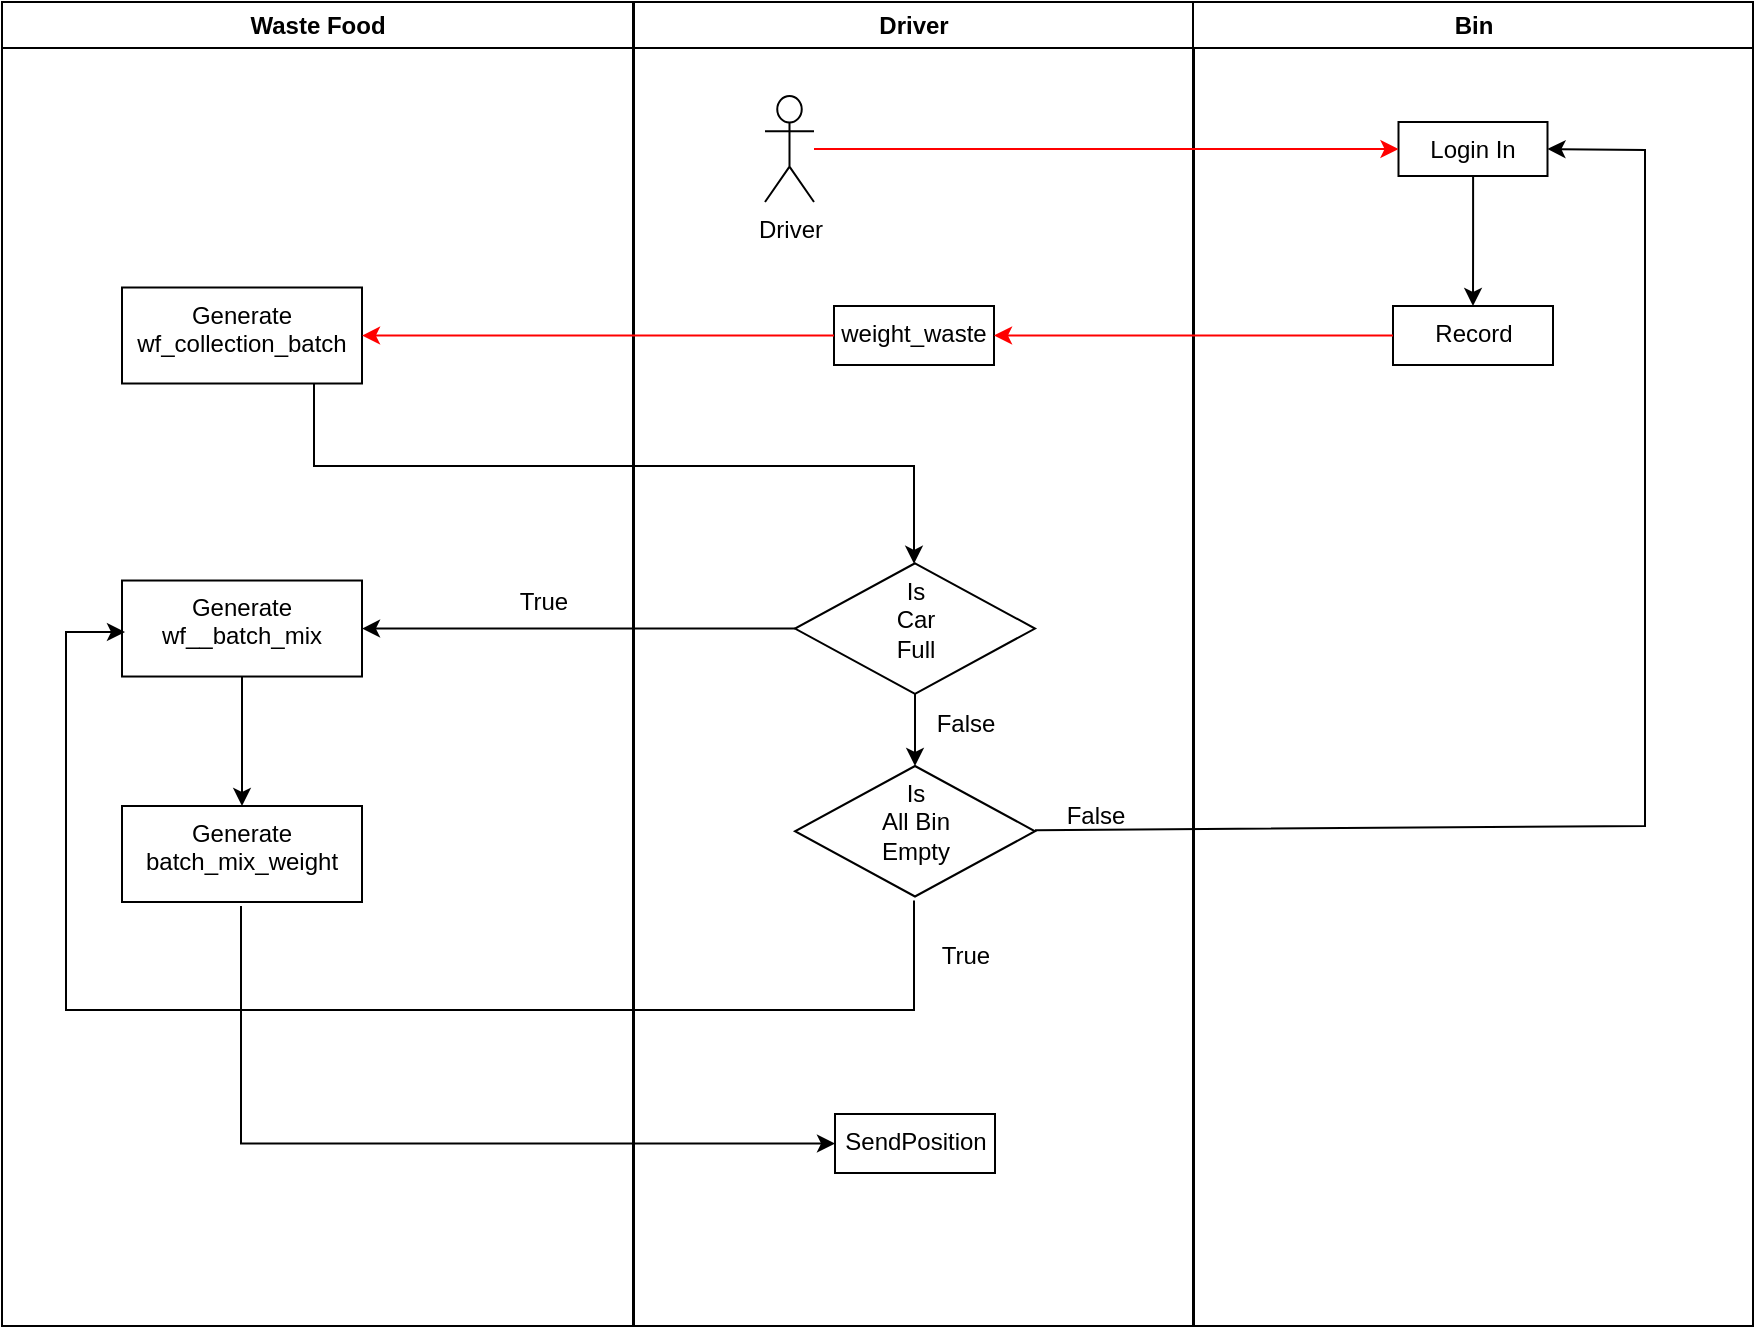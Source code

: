 <mxfile version="21.3.6" type="github">
  <diagram name="Page-1" id="e7e014a7-5840-1c2e-5031-d8a46d1fe8dd">
    <mxGraphModel dx="954" dy="559" grid="1" gridSize="10" guides="1" tooltips="1" connect="1" arrows="1" fold="1" page="1" pageScale="1" pageWidth="1169" pageHeight="826" background="none" math="0" shadow="0">
      <root>
        <mxCell id="0" />
        <mxCell id="1" parent="0" />
        <mxCell id="3" value="Driver" style="swimlane;whiteSpace=wrap" parent="1" vertex="1">
          <mxGeometry x="445" y="128" width="280" height="662" as="geometry" />
        </mxCell>
        <mxCell id="98_nirPGDP6k1_eJu0Is-47" value="Driver" style="shape=umlActor;verticalLabelPosition=bottom;verticalAlign=top;html=1;outlineConnect=0;" vertex="1" parent="3">
          <mxGeometry x="65.5" y="47" width="24.5" height="53" as="geometry" />
        </mxCell>
        <mxCell id="98_nirPGDP6k1_eJu0Is-55" value="weight_waste" style="whiteSpace=wrap;html=1;verticalAlign=top;" vertex="1" parent="3">
          <mxGeometry x="100" y="152" width="80" height="29.5" as="geometry" />
        </mxCell>
        <mxCell id="98_nirPGDP6k1_eJu0Is-69" value="" style="edgeStyle=orthogonalEdgeStyle;rounded=0;orthogonalLoop=1;jettySize=auto;html=1;" edge="1" parent="3" source="98_nirPGDP6k1_eJu0Is-61" target="98_nirPGDP6k1_eJu0Is-68">
          <mxGeometry relative="1" as="geometry" />
        </mxCell>
        <mxCell id="98_nirPGDP6k1_eJu0Is-61" value="Is&lt;br&gt;Car&lt;br&gt;Full" style="rhombus;whiteSpace=wrap;html=1;verticalAlign=top;" vertex="1" parent="3">
          <mxGeometry x="80.5" y="280.63" width="120" height="65.25" as="geometry" />
        </mxCell>
        <mxCell id="98_nirPGDP6k1_eJu0Is-68" value="Is&lt;br&gt;All Bin&lt;br&gt;Empty" style="rhombus;whiteSpace=wrap;html=1;verticalAlign=top;" vertex="1" parent="3">
          <mxGeometry x="80.5" y="382" width="120" height="65.25" as="geometry" />
        </mxCell>
        <mxCell id="98_nirPGDP6k1_eJu0Is-73" value="False" style="text;html=1;strokeColor=none;fillColor=none;align=center;verticalAlign=middle;whiteSpace=wrap;rounded=0;" vertex="1" parent="3">
          <mxGeometry x="135.5" y="345.88" width="60" height="30" as="geometry" />
        </mxCell>
        <mxCell id="98_nirPGDP6k1_eJu0Is-79" value="SendPosition" style="whiteSpace=wrap;html=1;verticalAlign=top;" vertex="1" parent="3">
          <mxGeometry x="100.5" y="556" width="80" height="29.5" as="geometry" />
        </mxCell>
        <mxCell id="98_nirPGDP6k1_eJu0Is-81" value="True" style="text;html=1;strokeColor=none;fillColor=none;align=center;verticalAlign=middle;whiteSpace=wrap;rounded=0;" vertex="1" parent="3">
          <mxGeometry x="135.5" y="462" width="60" height="30" as="geometry" />
        </mxCell>
        <mxCell id="98_nirPGDP6k1_eJu0Is-84" value="" style="endArrow=classic;html=1;rounded=0;entryX=1;entryY=0.5;entryDx=0;entryDy=0;" edge="1" parent="3" target="98_nirPGDP6k1_eJu0Is-51">
          <mxGeometry width="50" height="50" relative="1" as="geometry">
            <mxPoint x="200.5" y="414.13" as="sourcePoint" />
            <mxPoint x="415.5" y="112" as="targetPoint" />
            <Array as="points">
              <mxPoint x="505.5" y="412" />
              <mxPoint x="505.5" y="74" />
            </Array>
          </mxGeometry>
        </mxCell>
        <mxCell id="98_nirPGDP6k1_eJu0Is-85" value="False" style="text;html=1;strokeColor=none;fillColor=none;align=center;verticalAlign=middle;whiteSpace=wrap;rounded=0;" vertex="1" parent="3">
          <mxGeometry x="200.5" y="392" width="60" height="30" as="geometry" />
        </mxCell>
        <mxCell id="4" value="Bin" style="swimlane;whiteSpace=wrap" parent="1" vertex="1">
          <mxGeometry x="724.5" y="128" width="280" height="662" as="geometry" />
        </mxCell>
        <mxCell id="98_nirPGDP6k1_eJu0Is-54" value="" style="edgeStyle=orthogonalEdgeStyle;rounded=0;orthogonalLoop=1;jettySize=auto;html=1;" edge="1" parent="4" source="98_nirPGDP6k1_eJu0Is-51" target="98_nirPGDP6k1_eJu0Is-53">
          <mxGeometry relative="1" as="geometry" />
        </mxCell>
        <mxCell id="98_nirPGDP6k1_eJu0Is-51" value="Login In" style="whiteSpace=wrap;html=1;verticalAlign=top;" vertex="1" parent="4">
          <mxGeometry x="102.75" y="60" width="74.5" height="27" as="geometry" />
        </mxCell>
        <mxCell id="98_nirPGDP6k1_eJu0Is-53" value="Record" style="whiteSpace=wrap;html=1;verticalAlign=top;" vertex="1" parent="4">
          <mxGeometry x="100" y="152" width="80" height="29.5" as="geometry" />
        </mxCell>
        <mxCell id="98_nirPGDP6k1_eJu0Is-46" value="" style="edgeStyle=orthogonalEdgeStyle;rounded=0;orthogonalLoop=1;jettySize=auto;html=1;" edge="1" parent="1" source="30">
          <mxGeometry relative="1" as="geometry">
            <mxPoint x="639.5" y="583" as="targetPoint" />
          </mxGeometry>
        </mxCell>
        <mxCell id="98_nirPGDP6k1_eJu0Is-52" value="" style="edgeStyle=orthogonalEdgeStyle;rounded=0;orthogonalLoop=1;jettySize=auto;html=1;strokeColor=#FF0000;" edge="1" parent="1" source="98_nirPGDP6k1_eJu0Is-47" target="98_nirPGDP6k1_eJu0Is-51">
          <mxGeometry relative="1" as="geometry" />
        </mxCell>
        <mxCell id="98_nirPGDP6k1_eJu0Is-56" value="" style="edgeStyle=orthogonalEdgeStyle;rounded=0;orthogonalLoop=1;jettySize=auto;html=1;strokeColor=#FF0000;" edge="1" parent="1" source="98_nirPGDP6k1_eJu0Is-53" target="98_nirPGDP6k1_eJu0Is-55">
          <mxGeometry relative="1" as="geometry" />
        </mxCell>
        <mxCell id="2" value="Waste Food" style="swimlane;whiteSpace=wrap" parent="1" vertex="1">
          <mxGeometry x="129" y="128" width="315.5" height="662" as="geometry" />
        </mxCell>
        <mxCell id="98_nirPGDP6k1_eJu0Is-57" value="Generate &lt;br&gt;wf_collection_batch" style="whiteSpace=wrap;html=1;verticalAlign=top;" vertex="1" parent="2">
          <mxGeometry x="60" y="142.75" width="120" height="48" as="geometry" />
        </mxCell>
        <mxCell id="98_nirPGDP6k1_eJu0Is-66" value="" style="edgeStyle=orthogonalEdgeStyle;rounded=0;orthogonalLoop=1;jettySize=auto;html=1;" edge="1" parent="2" source="98_nirPGDP6k1_eJu0Is-63" target="98_nirPGDP6k1_eJu0Is-65">
          <mxGeometry relative="1" as="geometry" />
        </mxCell>
        <mxCell id="98_nirPGDP6k1_eJu0Is-63" value="Generate&lt;br&gt;wf__batch_mix" style="whiteSpace=wrap;html=1;verticalAlign=top;" vertex="1" parent="2">
          <mxGeometry x="60" y="289.26" width="120" height="48" as="geometry" />
        </mxCell>
        <mxCell id="98_nirPGDP6k1_eJu0Is-65" value="Generate&lt;br&gt;batch_mix_weight" style="whiteSpace=wrap;html=1;verticalAlign=top;" vertex="1" parent="2">
          <mxGeometry x="60" y="402" width="120" height="48" as="geometry" />
        </mxCell>
        <mxCell id="98_nirPGDP6k1_eJu0Is-67" value="True" style="text;html=1;strokeColor=none;fillColor=none;align=center;verticalAlign=middle;whiteSpace=wrap;rounded=0;" vertex="1" parent="2">
          <mxGeometry x="241" y="285" width="60" height="30" as="geometry" />
        </mxCell>
        <mxCell id="98_nirPGDP6k1_eJu0Is-78" value="" style="edgeStyle=orthogonalEdgeStyle;rounded=0;orthogonalLoop=1;jettySize=auto;html=1;entryX=0;entryY=0.5;entryDx=0;entryDy=0;" edge="1" parent="2" target="98_nirPGDP6k1_eJu0Is-79">
          <mxGeometry relative="1" as="geometry">
            <mxPoint x="119.5" y="452" as="sourcePoint" />
            <mxPoint x="411" y="572" as="targetPoint" />
            <Array as="points">
              <mxPoint x="120" y="571" />
            </Array>
          </mxGeometry>
        </mxCell>
        <mxCell id="98_nirPGDP6k1_eJu0Is-75" value="" style="endArrow=classic;html=1;rounded=0;entryX=0;entryY=0.5;entryDx=0;entryDy=0;" edge="1" parent="2">
          <mxGeometry width="50" height="50" relative="1" as="geometry">
            <mxPoint x="456" y="449.25" as="sourcePoint" />
            <mxPoint x="61.5" y="315" as="targetPoint" />
            <Array as="points">
              <mxPoint x="456" y="504" />
              <mxPoint x="32" y="504" />
              <mxPoint x="32" y="394" />
              <mxPoint x="32" y="315" />
            </Array>
          </mxGeometry>
        </mxCell>
        <mxCell id="98_nirPGDP6k1_eJu0Is-58" value="" style="edgeStyle=orthogonalEdgeStyle;rounded=0;orthogonalLoop=1;jettySize=auto;html=1;strokeColor=#FF0000;" edge="1" parent="1" source="98_nirPGDP6k1_eJu0Is-55" target="98_nirPGDP6k1_eJu0Is-57">
          <mxGeometry relative="1" as="geometry" />
        </mxCell>
        <mxCell id="98_nirPGDP6k1_eJu0Is-62" value="" style="edgeStyle=orthogonalEdgeStyle;rounded=0;orthogonalLoop=1;jettySize=auto;html=1;" edge="1" parent="1" source="98_nirPGDP6k1_eJu0Is-57" target="98_nirPGDP6k1_eJu0Is-61">
          <mxGeometry relative="1" as="geometry">
            <Array as="points">
              <mxPoint x="285" y="360" />
              <mxPoint x="585" y="360" />
            </Array>
          </mxGeometry>
        </mxCell>
        <mxCell id="98_nirPGDP6k1_eJu0Is-64" value="" style="edgeStyle=orthogonalEdgeStyle;rounded=0;orthogonalLoop=1;jettySize=auto;html=1;" edge="1" parent="1" source="98_nirPGDP6k1_eJu0Is-61" target="98_nirPGDP6k1_eJu0Is-63">
          <mxGeometry relative="1" as="geometry" />
        </mxCell>
      </root>
    </mxGraphModel>
  </diagram>
</mxfile>
